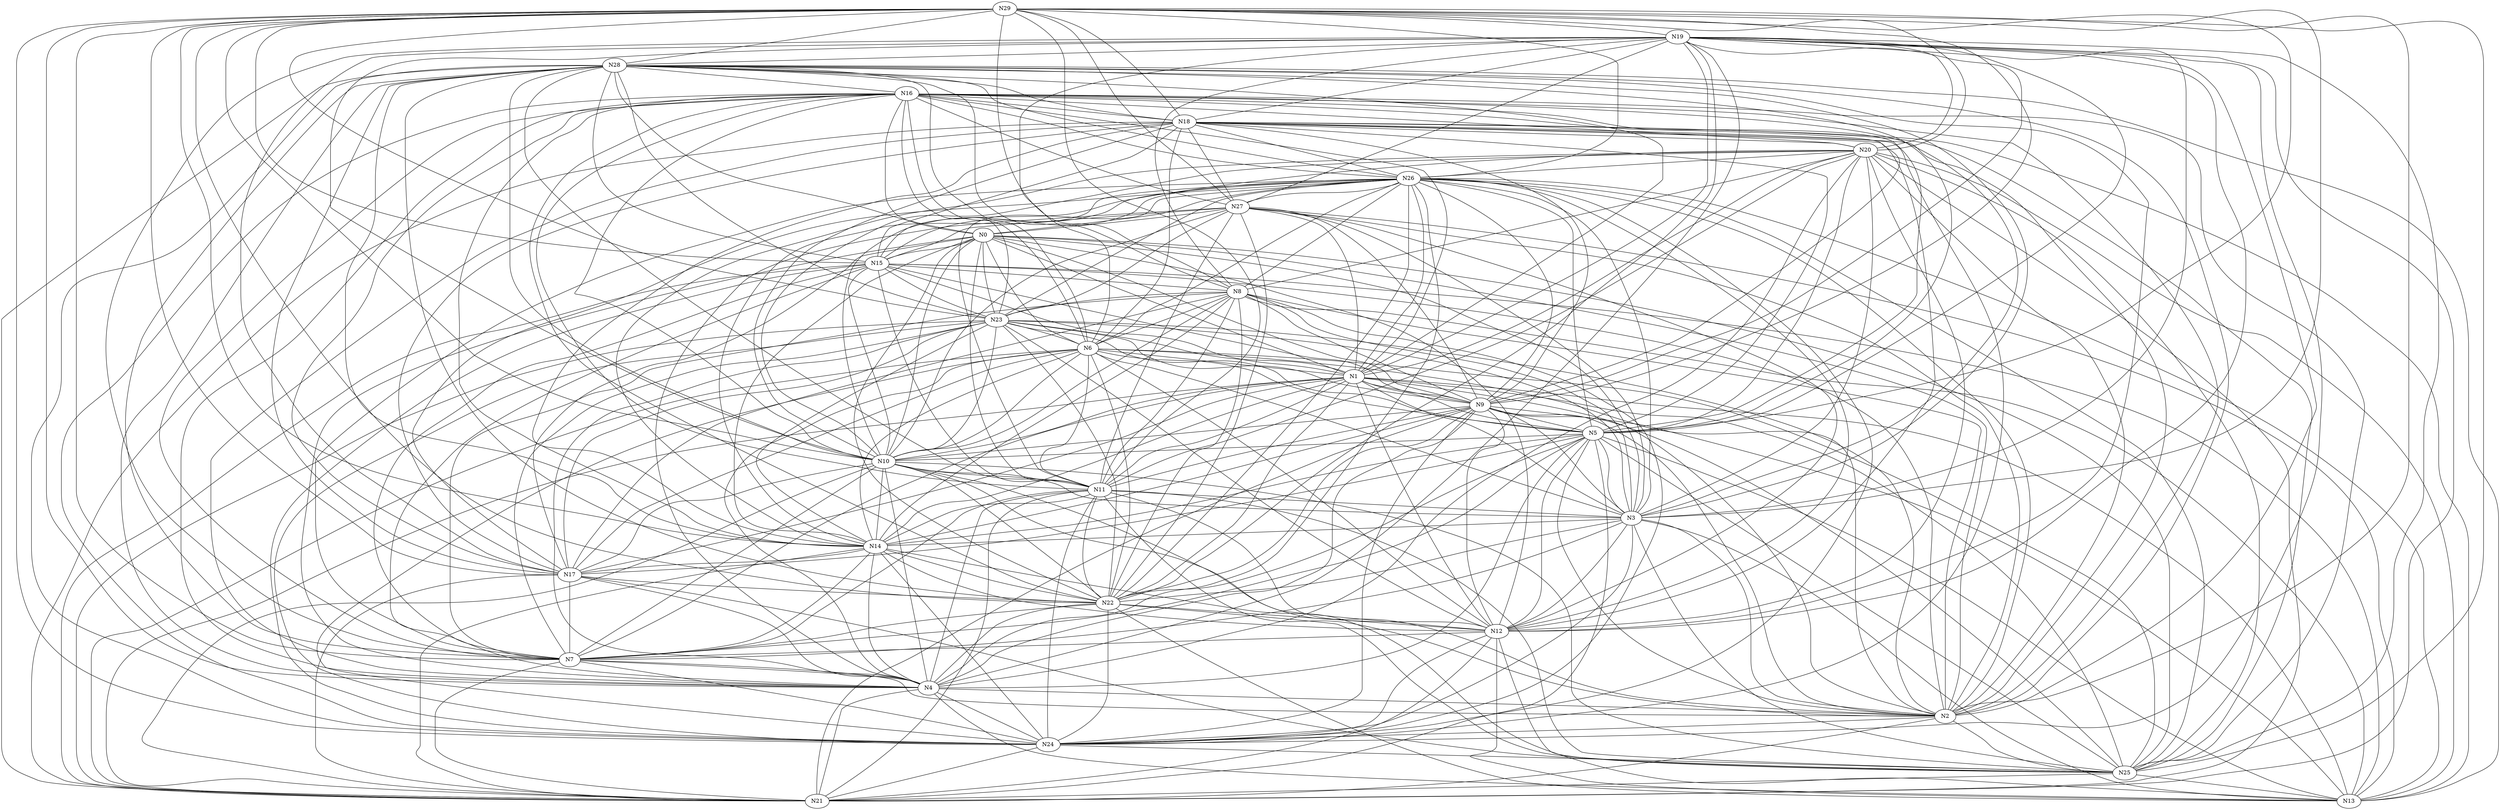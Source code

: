 Graph G {
	N29--N19[weight=34];
	N29--N18[weight=11];
	N15--N18[weight=6];
	N15--N23[weight=33];
	N6--N25[weight=20];
	N17--N28[weight=8];
	N4--N14[weight=19];
	N4--N13[weight=1];
	N29--N24[weight=35];
	N29--N23[weight=22];
	N6--N21[weight=30];
	N29--N22[weight=23];
	N4--N17[weight=48];
	N13--N15[weight=26];
	N12--N7[weight=7];
	N2--N10[weight=13];
	N2--N11[weight=21];
	N12--N9[weight=36];
	N13--N18[weight=24];
	N12--N6[weight=1];
	N12--N5[weight=16];
	N24--N6[weight=3];
	N24--N7[weight=40];
	N0--N3[weight=17];
	N0--N2[weight=29];
	N15--N10[weight=20];
	N29--N17[weight=21];
	N29--N14[weight=11];
	N13--N22[weight=20];
	N0--N9[weight=13];
	N8--N23[weight=5];
	N2--N20[weight=34];
	N2--N21[weight=30];
	N8--N22[weight=46];
	N27--N0[weight=27];
	N27--N2[weight=45];
	N2--N23[weight=4];
	N8--N24[weight=19];
	N2--N24[weight=21];
	N7--N5[weight=31];
	N8--N20[weight=37];
	N27--N9[weight=8];
	N25--N13[weight=7];
	N25--N12[weight=28];
	N8--N26[weight=41];
	N25--N10[weight=18];
	N22--N26[weight=39];
	N22--N28[weight=47];
	N22--N23[weight=31];
	N7--N4[weight=38];
	N20--N5[weight=46];
	N20--N4[weight=11];
	N16--N2[weight=24];
	N16--N1[weight=17];
	N16--N4[weight=6];
	N25--N20[weight=47];
	N16--N3[weight=22];
	N16--N6[weight=13];
	N16--N5[weight=11];
	N15--N27[weight=29];
	N15--N26[weight=33];
	N16--N7[weight=29];
	N15--N29[weight=4];
	N25--N22[weight=12];
	N0--N15[weight=49];
	N0--N16[weight=32];
	N16--N9[weight=45];
	N25--N21[weight=38];
	N25--N17[weight=9];
	N6--N14[weight=38];
	N0--N12[weight=8];
	N22--N12[weight=28];
	N6--N19[weight=35];
	N22--N11[weight=18];
	N25--N19[weight=10];
	N6--N18[weight=31];
	N6--N17[weight=49];
	N25--N18[weight=20];
	N6--N11[weight=32];
	N22--N19[weight=25];
	N6--N10[weight=9];
	N24--N22[weight=45];
	N24--N21[weight=40];
	N23--N7[weight=49];
	N1--N0[weight=2];
	N1--N2[weight=28];
	N23--N3[weight=33];
	N23--N14[weight=8];
	N23--N4[weight=20];
	N23--N5[weight=44];
	N23--N12[weight=43];
	N23--N6[weight=29];
	N1--N7[weight=39];
	N1--N9[weight=40];
	N23--N17[weight=39];
	N13--N5[weight=21];
	N23--N21[weight=16];
	N13--N1[weight=15];
	N19--N10[weight=35];
	N19--N12[weight=43];
	N24--N18[weight=21];
	N13--N9[weight=25];
	N24--N15[weight=26];
	N24--N14[weight=41];
	N19--N21[weight=6];
	N19--N24[weight=28];
	N24--N28[weight=42];
	N19--N27[weight=37];
	N24--N25[weight=1];
	N19--N28[weight=26];
	N13--N27[weight=3];
	N13--N26[weight=37];
	N6--N0[weight=28];
	N6--N1[weight=39];
	N6--N3[weight=11];
	N6--N4[weight=6];
	N14--N26[weight=50];
	N6--N8[weight=21];
	N24--N11[weight=20];
	N14--N22[weight=35];
	N17--N1[weight=36];
	N17--N0[weight=12];
	N23--N24[weight=8];
	N23--N27[weight=24];
	N4--N21[weight=13];
	N4--N22[weight=44];
	N28--N5[weight=27];
	N28--N2[weight=48];
	N14--N17[weight=27];
	N4--N24[weight=35];
	N28--N3[weight=24];
	N4--N27[weight=5];
	N28--N8[weight=43];
	N4--N26[weight=13];
	N28--N6[weight=12];
	N4--N29[weight=12];
	N4--N28[weight=47];
	N5--N22[weight=50];
	N16--N27[weight=8];
	N2--N7[weight=43];
	N2--N6[weight=50];
	N2--N5[weight=5];
	N14--N0[weight=19];
	N14--N13[weight=10];
	N28--N11[weight=28];
	N5--N29[weight=8];
	N28--N15[weight=37];
	N28--N16[weight=39];
	N5--N26[weight=25];
	N28--N13[weight=25];
	N28--N14[weight=42];
	N22--N9[weight=43];
	N22--N6[weight=19];
	N22--N3[weight=5];
	N22--N1[weight=8];
	N5--N10[weight=10];
	N9--N5[weight=34];
	N16--N18[weight=45];
	N16--N17[weight=22];
	N5--N17[weight=46];
	N5--N14[weight=36];
	N26--N10[weight=37];
	N26--N11[weight=33];
	N16--N22[weight=35];
	N16--N20[weight=30];
	N16--N25[weight=24];
	N9--N2[weight=42];
	N16--N23[weight=13];
	N16--N24[weight=8];
	N12--N14[weight=26];
	N18--N19[weight=33];
	N12--N13[weight=36];
	N9--N29[weight=12];
	N3--N26[weight=41];
	N18--N5[weight=42];
	N3--N27[weight=8];
	N12--N20[weight=38];
	N18--N28[weight=2];
	N28--N29[weight=50];
	N18--N21[weight=10];
	N18--N2[weight=31];
	N18--N4[weight=42];
	N3--N24[weight=45];
	N16--N10[weight=8];
	N9--N21[weight=14];
	N3--N20[weight=8];
	N18--N20[weight=10];
	N9--N25[weight=26];
	N16--N14[weight=16];
	N9--N26[weight=1];
	N9--N23[weight=24];
	N9--N24[weight=22];
	N28--N23[weight=5];
	N29--N2[weight=35];
	N29--N3[weight=43];
	N12--N28[weight=14];
	N28--N21[weight=21];
	N12--N27[weight=47];
	N28--N26[weight=11];
	N12--N26[weight=33];
	N29--N7[weight=46];
	N12--N24[weight=31];
	N29--N8[weight=24];
	N5--N1[weight=36];
	N3--N14[weight=28];
	N9--N18[weight=43];
	N9--N19[weight=25];
	N3--N10[weight=30];
	N5--N6[weight=31];
	N3--N12[weight=34];
	N3--N13[weight=24];
	N9--N14[weight=40];
	N10--N28[weight=38];
	N10--N22[weight=13];
	N10--N21[weight=34];
	N10--N23[weight=22];
	N0--N28[weight=47];
	N3--N9[weight=21];
	N10--N29[weight=45];
	N0--N26[weight=40];
	N21--N1[weight=16];
	N3--N5[weight=10];
	N0--N22[weight=2];
	N0--N23[weight=28];
	N3--N7[weight=22];
	N3--N2[weight=33];
	N21--N5[weight=19];
	N3--N1[weight=21];
	N25--N29[weight=46];
	N11--N25[weight=29];
	N11--N29[weight=39];
	N11--N27[weight=25];
	N25--N5[weight=31];
	N10--N14[weight=30];
	N8--N14[weight=26];
	N21--N12[weight=34];
	N8--N13[weight=11];
	N10--N11[weight=14];
	N21--N14[weight=44];
	N21--N15[weight=12];
	N10--N12[weight=41];
	N8--N2[weight=32];
	N8--N3[weight=38];
	N25--N0[weight=41];
	N25--N2[weight=30];
	N25--N3[weight=14];
	N8--N17[weight=2];
	N18--N14[weight=17];
	N8--N9[weight=49];
	N11--N9[weight=31];
	N11--N8[weight=3];
	N18--N10[weight=37];
	N18--N12[weight=24];
	N8--N7[weight=44];
	N11--N3[weight=48];
	N11--N1[weight=33];
	N10--N20[weight=18];
	N11--N0[weight=22];
	N19--N8[weight=49];
	N11--N7[weight=13];
	N27--N29[weight=1];
	N11--N4[weight=39];
	N1--N19[weight=8];
	N19--N3[weight=45];
	N19--N2[weight=31];
	N20--N19[weight=43];
	N19--N7[weight=16];
	N10--N9[weight=43];
	N27--N22[weight=32];
	N19--N5[weight=3];
	N19--N4[weight=23];
	N26--N16[weight=50];
	N20--N11[weight=9];
	N10--N8[weight=43];
	N26--N17[weight=6];
	N26--N18[weight=1];
	N10--N7[weight=33];
	N20--N15[weight=17];
	N10--N1[weight=31];
	N20--N14[weight=38];
	N17--N10[weight=10];
	N10--N4[weight=31];
	N20--N13[weight=13];
	N26--N2[weight=23];
	N10--N0[weight=38];
	N26--N23[weight=35];
	N26--N24[weight=22];
	N26--N25[weight=47];
	N7--N14[weight=2];
	N7--N17[weight=40];
	N1--N15[weight=6];
	N26--N6[weight=32];
	N1--N14[weight=9];
	N26--N7[weight=42];
	N1--N12[weight=31];
	N27--N18[weight=22];
	N4--N2[weight=38];
	N1--N28[weight=19];
	N20--N29[weight=11];
	N4--N0[weight=37];
	N1--N27[weight=7];
	N11--N21[weight=18];
	N4--N5[weight=3];
	N27--N10[weight=15];
	N26--N27[weight=37];
	N20--N21[weight=44];
	N26--N29[weight=32];
	N17--N22[weight=34];
	N20--N26[weight=38];
	N17--N21[weight=21];
	N7--N21[weight=47];
	N15--N2[weight=32];
	N17--N19[weight=30];
	N7--N22[weight=11];
	N17--N18[weight=47];
	N15--N7[weight=31];
	N11--N14[weight=10];
	N1--N20[weight=16];
	N4--N9[weight=11];
	N7--N28[weight=11];
	N11--N12[weight=50];
	N15--N4[weight=7];
	N1--N26[weight=44];
	N1--N25[weight=33];
	N15--N9[weight=24];
	N11--N15[weight=6];
	N11--N16[weight=46];
	N1--N23[weight=19];
	N15--N8[weight=6];
}